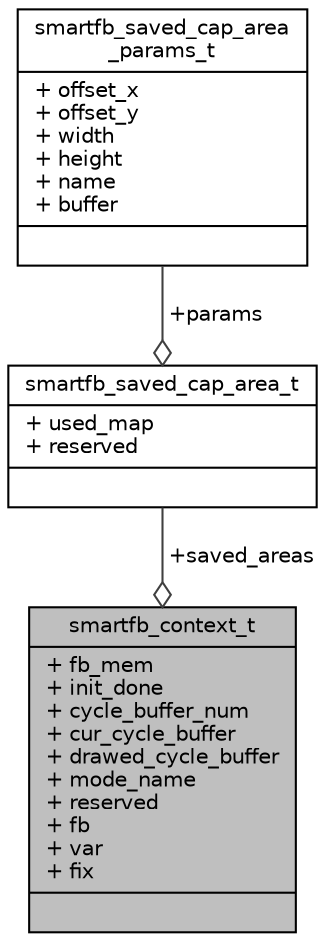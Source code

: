 digraph "smartfb_context_t"
{
 // INTERACTIVE_SVG=YES
 // LATEX_PDF_SIZE
  bgcolor="transparent";
  edge [fontname="Helvetica",fontsize="10",labelfontname="Helvetica",labelfontsize="10"];
  node [fontname="Helvetica",fontsize="10",shape=record];
  Node1 [label="{smartfb_context_t\n|+ fb_mem\l+ init_done\l+ cycle_buffer_num\l+ cur_cycle_buffer\l+ drawed_cycle_buffer\l+ mode_name\l+ reserved\l+ fb\l+ var\l+ fix\l|}",height=0.2,width=0.4,color="black", fillcolor="grey75", style="filled", fontcolor="black",tooltip=" "];
  Node2 -> Node1 [color="grey25",fontsize="10",style="solid",label=" +saved_areas" ,arrowhead="odiamond",fontname="Helvetica"];
  Node2 [label="{smartfb_saved_cap_area_t\n|+ used_map\l+ reserved\l|}",height=0.2,width=0.4,color="black",URL="$d3/dd7/structsmartfb__saved__cap__area__t.html",tooltip=" "];
  Node3 -> Node2 [color="grey25",fontsize="10",style="solid",label=" +params" ,arrowhead="odiamond",fontname="Helvetica"];
  Node3 [label="{smartfb_saved_cap_area\l_params_t\n|+ offset_x\l+ offset_y\l+ width\l+ height\l+ name\l+ buffer\l|}",height=0.2,width=0.4,color="black",URL="$d4/d6a/structsmartfb__saved__cap__area__params__t.html",tooltip=" "];
}

